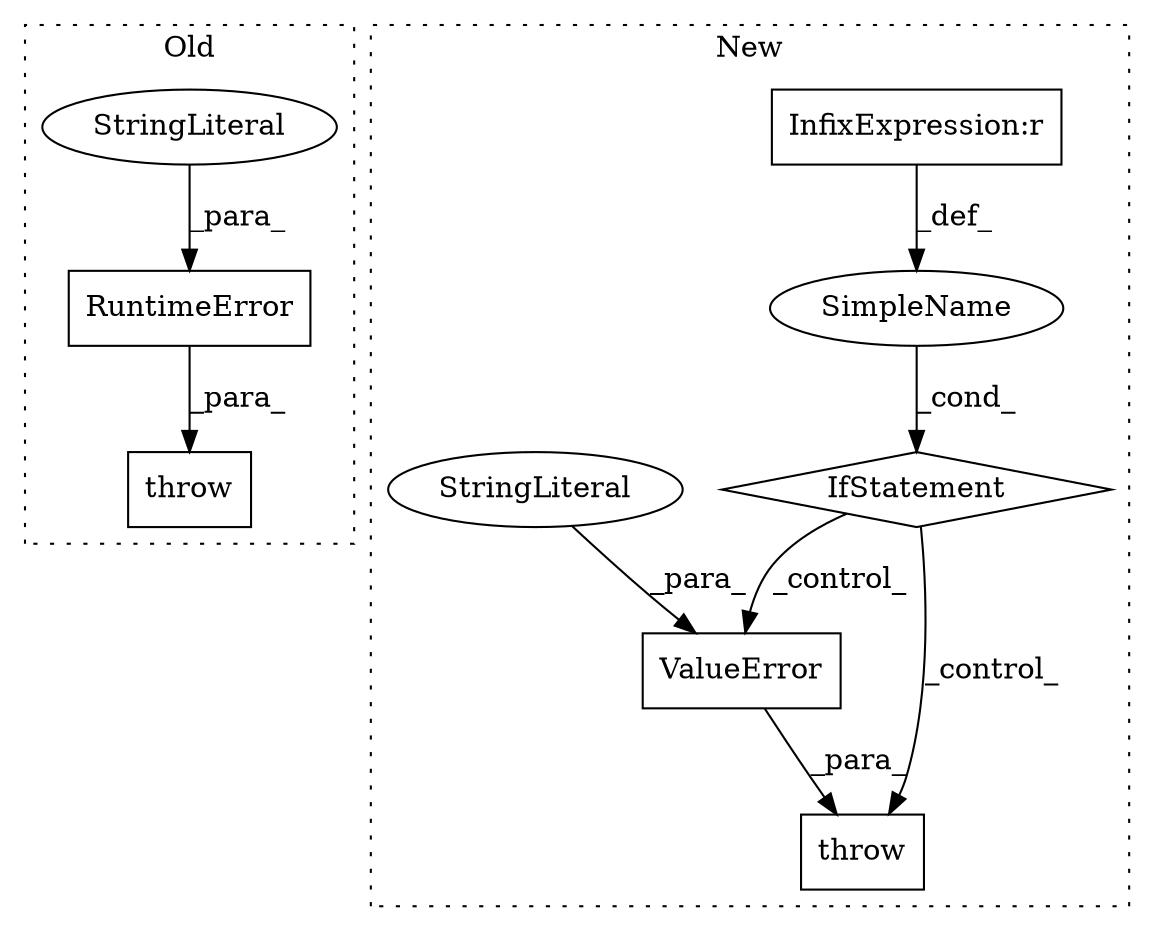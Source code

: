 digraph G {
subgraph cluster0 {
1 [label="RuntimeError" a="32" s="8530,8619" l="13,1" shape="box"];
3 [label="throw" a="53" s="8524" l="6" shape="box"];
5 [label="StringLiteral" a="45" s="8543" l="76" shape="ellipse"];
label = "Old";
style="dotted";
}
subgraph cluster1 {
2 [label="ValueError" a="32" s="7313,7395" l="11,1" shape="box"];
4 [label="throw" a="53" s="7307" l="6" shape="box"];
6 [label="SimpleName" a="42" s="" l="" shape="ellipse"];
7 [label="InfixExpression:r" a="27" s="7281" l="4" shape="box"];
8 [label="IfStatement" a="25" s="7241,7293" l="4,2" shape="diamond"];
9 [label="StringLiteral" a="45" s="7324" l="71" shape="ellipse"];
label = "New";
style="dotted";
}
1 -> 3 [label="_para_"];
2 -> 4 [label="_para_"];
5 -> 1 [label="_para_"];
6 -> 8 [label="_cond_"];
7 -> 6 [label="_def_"];
8 -> 4 [label="_control_"];
8 -> 2 [label="_control_"];
9 -> 2 [label="_para_"];
}